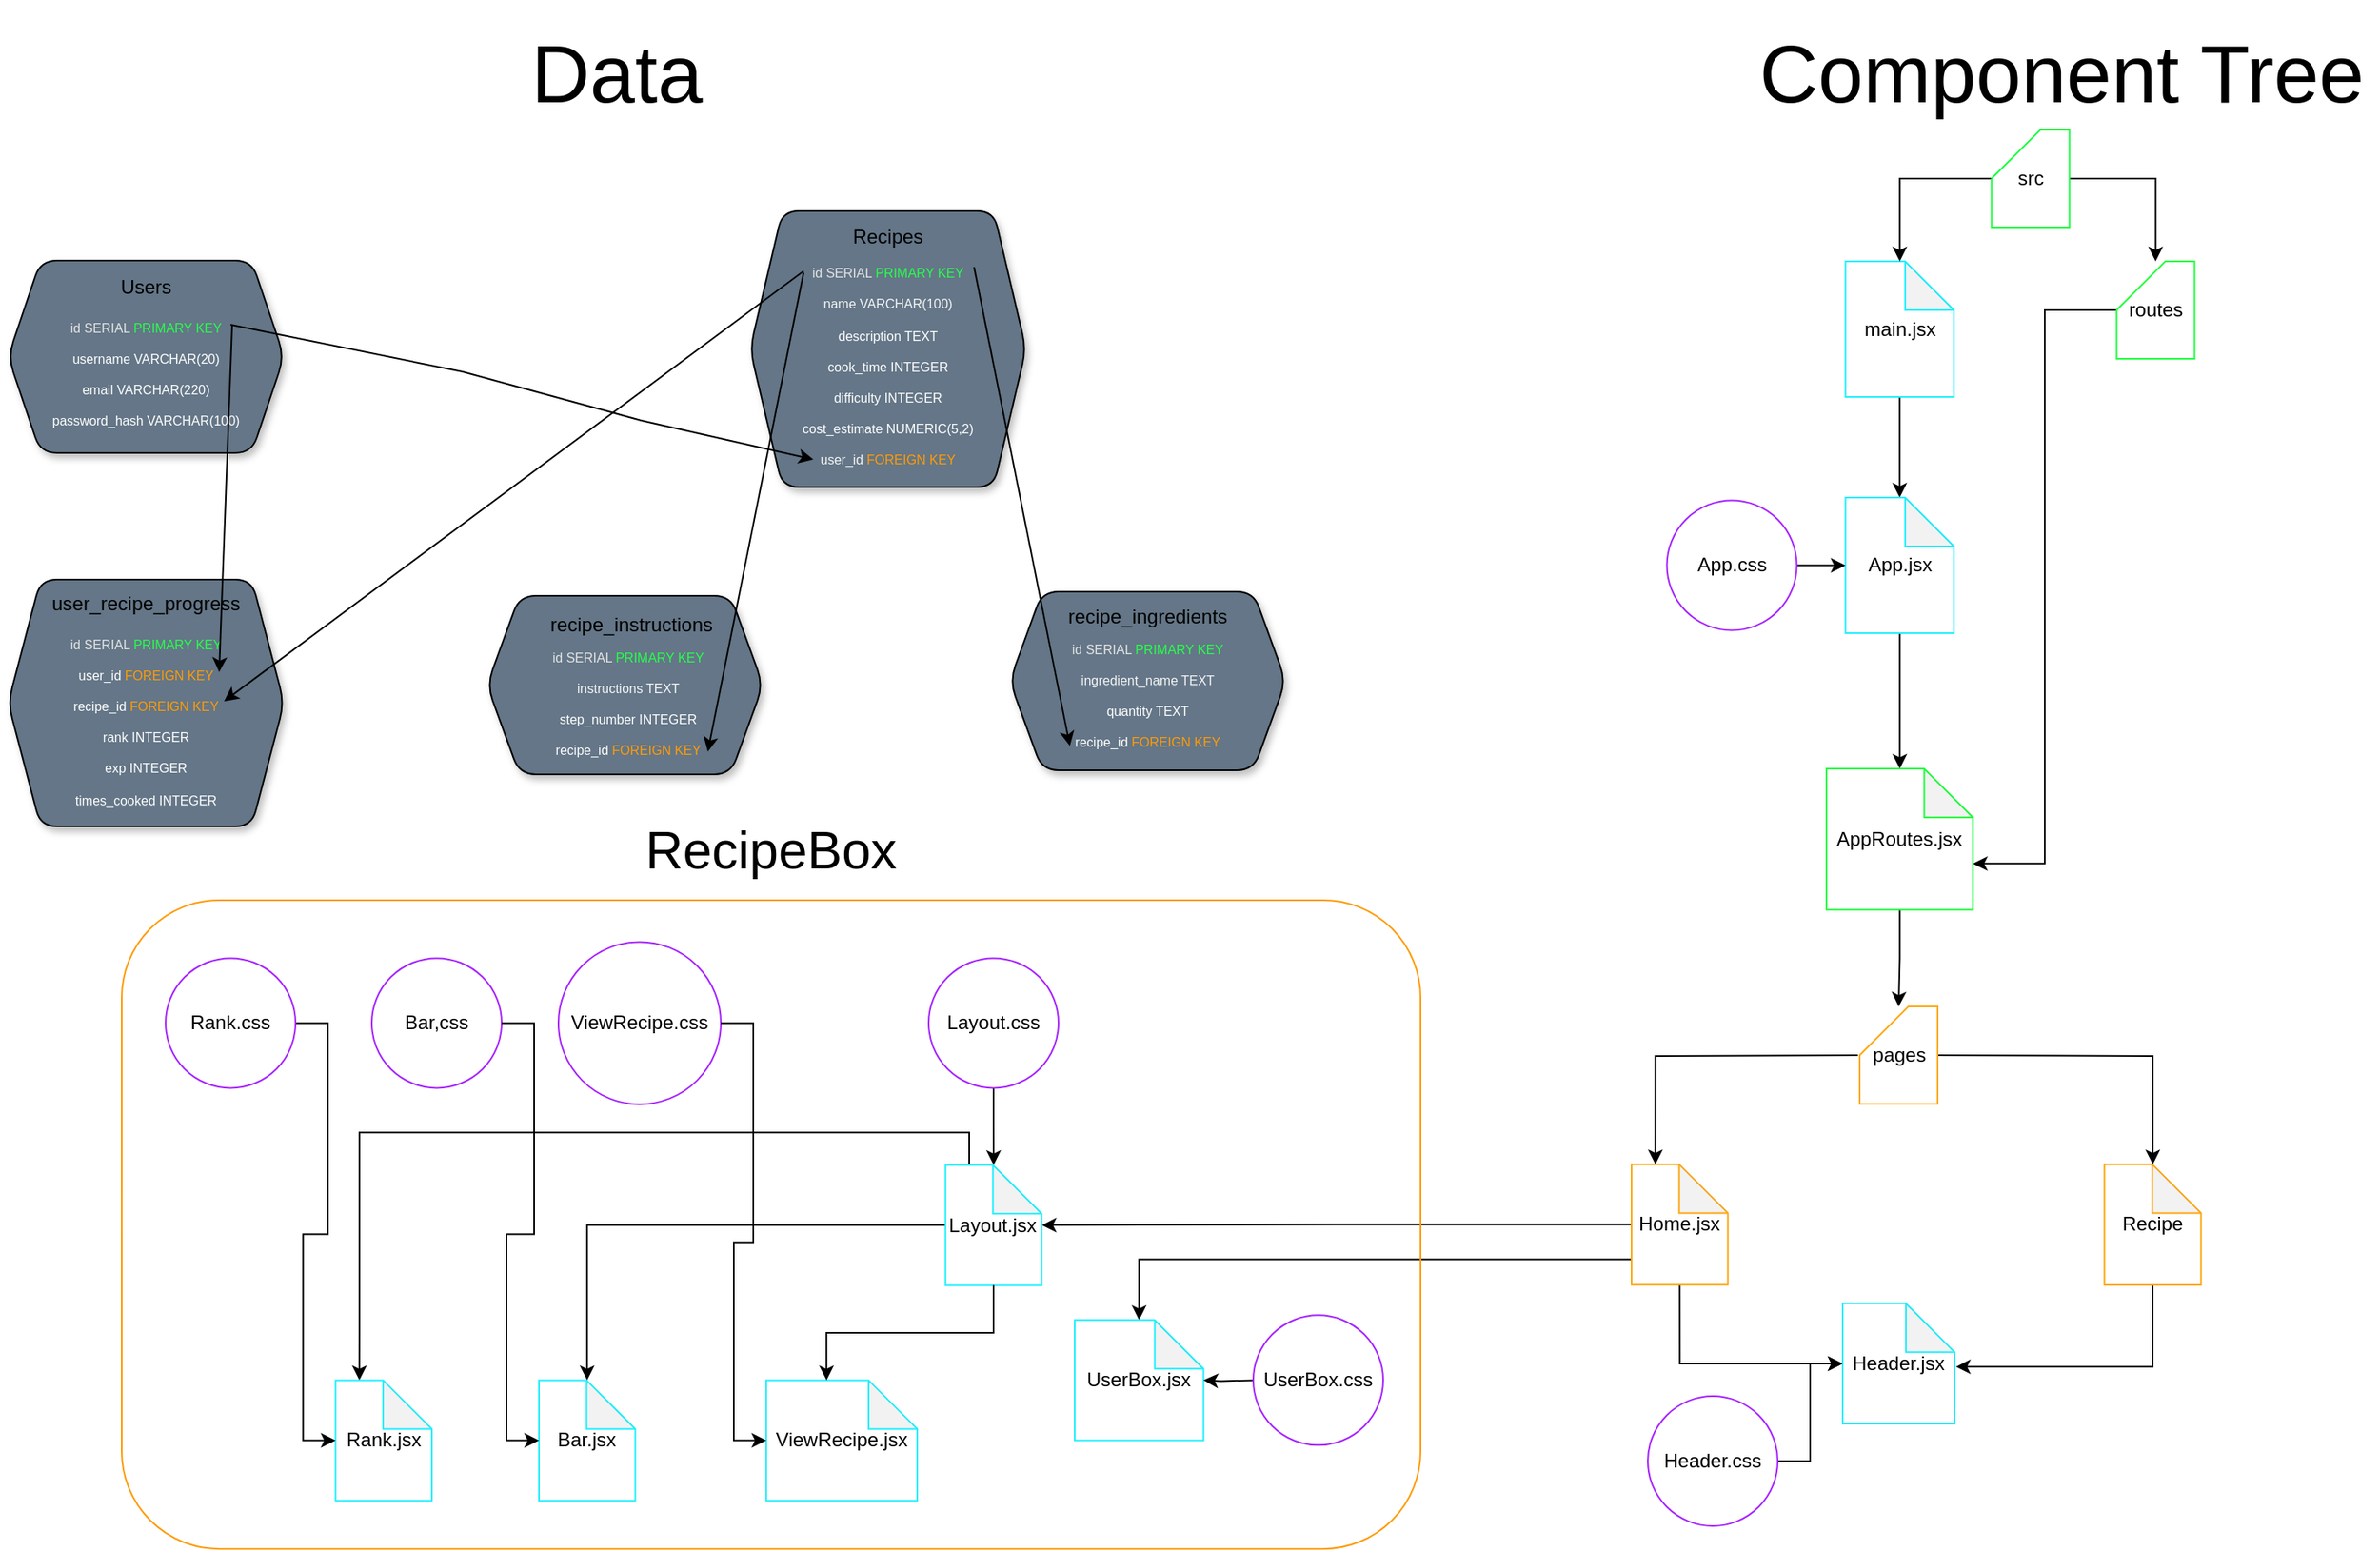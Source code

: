 <mxfile version="27.0.9">
  <diagram name="Σελίδα-1" id="8AF6oDcgmJQcUUftELe5">
    <mxGraphModel dx="1358" dy="809" grid="1" gridSize="10" guides="1" tooltips="1" connect="1" arrows="1" fold="1" page="1" pageScale="1" pageWidth="827" pageHeight="1169" math="0" shadow="0">
      <root>
        <mxCell id="0" />
        <mxCell id="1" parent="0" />
        <mxCell id="KfaM7NzPQtq9M0Lae5Ph-1" value="" style="shape=hexagon;perimeter=hexagonPerimeter2;whiteSpace=wrap;html=1;fixedSize=1;fillColor=#647687;fontColor=#ffffff;strokeColor=#000000;gradientColor=none;gradientDirection=north;rounded=1;shadow=1;" parent="1" vertex="1">
          <mxGeometry x="60" y="250.5" width="170" height="118.5" as="geometry" />
        </mxCell>
        <mxCell id="KfaM7NzPQtq9M0Lae5Ph-2" value="Users" style="text;html=1;align=center;verticalAlign=middle;whiteSpace=wrap;rounded=0;" parent="1" vertex="1">
          <mxGeometry x="115" y="251.5" width="60" height="30" as="geometry" />
        </mxCell>
        <mxCell id="KfaM7NzPQtq9M0Lae5Ph-8" value="&lt;font style=&quot;color: rgb(228, 228, 228);&quot;&gt;id SERIAL&lt;/font&gt; PRIMARY KEY&lt;div&gt;&lt;br&gt;&lt;font color=&quot;#ffffff&quot;&gt;username VARCHAR(20)&lt;/font&gt;&lt;/div&gt;&lt;div&gt;&lt;font style=&quot;color: rgb(255, 255, 255);&quot;&gt;&lt;br&gt;email VARCHAR(220)&lt;/font&gt;&lt;/div&gt;&lt;div&gt;&lt;font style=&quot;color: rgb(255, 255, 255);&quot;&gt;&lt;br&gt;password_hash VARCHAR(100)&lt;/font&gt;&lt;/div&gt;" style="text;align=center;verticalAlign=middle;rounded=0;fontSize=8;fontColor=#27FF4B;spacingTop=0;spacing=4;spacingRight=0;spacingBottom=0;flipH=1;flipV=1;whiteSpace=wrap;html=1;spacingLeft=0;horizontal=1;textShadow=0;fontFamily=Helvetica;" parent="1" vertex="1">
          <mxGeometry x="70" y="291.5" width="150" height="59" as="geometry" />
        </mxCell>
        <mxCell id="KfaM7NzPQtq9M0Lae5Ph-23" value="" style="shape=hexagon;perimeter=hexagonPerimeter2;whiteSpace=wrap;html=1;fixedSize=1;fillColor=#647687;fontColor=#ffffff;strokeColor=#000000;gradientColor=none;gradientDirection=north;rounded=1;shadow=1;" parent="1" vertex="1">
          <mxGeometry x="517" y="220" width="170" height="170" as="geometry" />
        </mxCell>
        <mxCell id="KfaM7NzPQtq9M0Lae5Ph-24" value="Recipes" style="text;html=1;align=center;verticalAlign=middle;whiteSpace=wrap;rounded=0;" parent="1" vertex="1">
          <mxGeometry x="572" y="221" width="60" height="30" as="geometry" />
        </mxCell>
        <mxCell id="KfaM7NzPQtq9M0Lae5Ph-25" value="&lt;font style=&quot;color: rgb(228, 228, 228);&quot;&gt;id SERIAL&lt;/font&gt; PRIMARY KEY&lt;div&gt;&lt;br&gt;&lt;div&gt;&lt;font style=&quot;color: rgb(246, 246, 246);&quot;&gt;name VARCHAR(100)&lt;/font&gt;&lt;/div&gt;&lt;div&gt;&lt;font style=&quot;color: rgb(255, 255, 255);&quot;&gt;&lt;br&gt;description TEXT&lt;/font&gt;&lt;/div&gt;&lt;div&gt;&lt;font style=&quot;color: rgb(255, 255, 255);&quot;&gt;&lt;br&gt;&lt;/font&gt;&lt;/div&gt;&lt;div&gt;&lt;font style=&quot;color: rgb(255, 255, 255);&quot;&gt;cook_time INTEGER&lt;/font&gt;&lt;/div&gt;&lt;div&gt;&lt;font style=&quot;color: rgb(255, 255, 255);&quot;&gt;&lt;br&gt;&lt;/font&gt;&lt;/div&gt;&lt;div&gt;&lt;font style=&quot;color: rgb(255, 255, 255);&quot;&gt;difficulty INTEGER&lt;/font&gt;&lt;/div&gt;&lt;div&gt;&lt;font style=&quot;color: rgb(255, 255, 255);&quot;&gt;&lt;br&gt;&lt;/font&gt;&lt;/div&gt;&lt;div&gt;&lt;font style=&quot;color: rgb(255, 255, 255);&quot;&gt;cost_estimate NUMERIC(5,2)&lt;/font&gt;&lt;/div&gt;&lt;div&gt;&lt;font style=&quot;color: rgb(255, 255, 255);&quot;&gt;&lt;br&gt;&lt;/font&gt;&lt;/div&gt;&lt;div&gt;&lt;font style=&quot;color: rgb(246, 246, 246);&quot;&gt;user_id&lt;/font&gt; &lt;font style=&quot;color: rgb(255, 155, 6);&quot;&gt;FOREIGN KEY&lt;/font&gt;&lt;/div&gt;&lt;/div&gt;" style="text;align=center;verticalAlign=middle;rounded=0;fontSize=8;fontColor=#27FF4B;spacingTop=0;spacing=4;spacingRight=0;spacingBottom=0;flipH=1;flipV=1;whiteSpace=wrap;html=1;spacingLeft=0;horizontal=1;textShadow=0;fontFamily=Helvetica;" parent="1" vertex="1">
          <mxGeometry x="527" y="261" width="150" height="109" as="geometry" />
        </mxCell>
        <mxCell id="KfaM7NzPQtq9M0Lae5Ph-28" value="" style="shape=hexagon;perimeter=hexagonPerimeter2;whiteSpace=wrap;html=1;fixedSize=1;fillColor=#647687;fontColor=#ffffff;strokeColor=#000000;gradientColor=none;gradientDirection=north;rounded=1;shadow=1;" parent="1" vertex="1">
          <mxGeometry x="355" y="457" width="170" height="110" as="geometry" />
        </mxCell>
        <mxCell id="KfaM7NzPQtq9M0Lae5Ph-29" value="recipe_instructions" style="text;html=1;align=center;verticalAlign=middle;whiteSpace=wrap;rounded=0;" parent="1" vertex="1">
          <mxGeometry x="414" y="460" width="60" height="30" as="geometry" />
        </mxCell>
        <mxCell id="KfaM7NzPQtq9M0Lae5Ph-30" value="&lt;font style=&quot;color: rgb(228, 228, 228);&quot;&gt;id SERIAL&lt;/font&gt; PRIMARY KEY&lt;div&gt;&lt;br&gt;&lt;div&gt;&lt;font style=&quot;color: rgb(246, 246, 246);&quot;&gt;instructions TEXT&lt;/font&gt;&lt;/div&gt;&lt;div&gt;&lt;font style=&quot;color: rgb(255, 255, 255);&quot;&gt;&lt;br&gt;step_number INTEGER&lt;/font&gt;&lt;/div&gt;&lt;div&gt;&lt;font style=&quot;color: rgb(255, 255, 255);&quot;&gt;&lt;br&gt;&lt;/font&gt;&lt;/div&gt;&lt;div&gt;&lt;span style=&quot;background-color: transparent;&quot;&gt;&lt;font color=&quot;#ffffff&quot;&gt;recipe_id&lt;/font&gt;&lt;/span&gt;&lt;span style=&quot;background-color: transparent; color: light-dark(rgb(39, 255, 75), rgb(0, 119, 0));&quot;&gt;&amp;nbsp;&lt;/span&gt;&lt;font style=&quot;background-color: transparent; color: rgb(255, 155, 6);&quot;&gt;FOREIGN KEY&lt;/font&gt;&lt;/div&gt;&lt;/div&gt;" style="text;align=center;verticalAlign=middle;rounded=0;fontSize=8;fontColor=#27FF4B;spacingTop=0;spacing=4;spacingRight=0;spacingBottom=0;flipH=1;flipV=1;whiteSpace=wrap;html=1;spacingLeft=0;horizontal=1;textShadow=0;fontFamily=Helvetica;" parent="1" vertex="1">
          <mxGeometry x="367" y="469" width="150" height="109" as="geometry" />
        </mxCell>
        <mxCell id="KfaM7NzPQtq9M0Lae5Ph-35" value="" style="endArrow=classic;html=1;rounded=0;" parent="1" edge="1">
          <mxGeometry width="50" height="50" relative="1" as="geometry">
            <mxPoint x="197" y="290" as="sourcePoint" />
            <mxPoint x="556" y="373" as="targetPoint" />
            <Array as="points">
              <mxPoint x="340" y="319" />
              <mxPoint x="450" y="349" />
            </Array>
          </mxGeometry>
        </mxCell>
        <mxCell id="KfaM7NzPQtq9M0Lae5Ph-39" value="" style="shape=hexagon;perimeter=hexagonPerimeter2;whiteSpace=wrap;html=1;fixedSize=1;fillColor=#647687;fontColor=#ffffff;strokeColor=#000000;gradientColor=none;gradientDirection=north;rounded=1;shadow=1;" parent="1" vertex="1">
          <mxGeometry x="677" y="454.5" width="170" height="110" as="geometry" />
        </mxCell>
        <mxCell id="KfaM7NzPQtq9M0Lae5Ph-40" value="recipe_ingredients" style="text;html=1;align=center;verticalAlign=middle;whiteSpace=wrap;rounded=0;" parent="1" vertex="1">
          <mxGeometry x="732" y="454.5" width="60" height="30" as="geometry" />
        </mxCell>
        <mxCell id="KfaM7NzPQtq9M0Lae5Ph-41" value="&lt;font style=&quot;color: rgb(228, 228, 228);&quot;&gt;id SERIAL&lt;/font&gt; PRIMARY KEY&lt;div&gt;&lt;br&gt;&lt;div&gt;&lt;font style=&quot;color: rgb(246, 246, 246);&quot;&gt;ingredient_name TEXT&lt;/font&gt;&lt;/div&gt;&lt;div&gt;&lt;font style=&quot;color: rgb(255, 255, 255);&quot;&gt;&lt;br&gt;quantity TEXT&lt;/font&gt;&lt;/div&gt;&lt;div&gt;&lt;font style=&quot;color: rgb(255, 255, 255);&quot;&gt;&lt;br&gt;&lt;/font&gt;&lt;/div&gt;&lt;div&gt;&lt;span style=&quot;background-color: transparent;&quot;&gt;&lt;font color=&quot;#ffffff&quot;&gt;recipe_id&lt;/font&gt;&lt;/span&gt;&lt;span style=&quot;background-color: transparent; color: light-dark(rgb(39, 255, 75), rgb(0, 119, 0));&quot;&gt;&amp;nbsp;&lt;/span&gt;&lt;font style=&quot;background-color: transparent; color: rgb(255, 155, 6);&quot;&gt;FOREIGN KEY&lt;/font&gt;&lt;/div&gt;&lt;/div&gt;" style="text;align=center;verticalAlign=middle;rounded=0;fontSize=8;fontColor=#27FF4B;spacingTop=0;spacing=4;spacingRight=0;spacingBottom=0;flipH=1;flipV=1;whiteSpace=wrap;html=1;spacingLeft=0;horizontal=1;textShadow=0;fontFamily=Helvetica;" parent="1" vertex="1">
          <mxGeometry x="687" y="464.5" width="150" height="109" as="geometry" />
        </mxCell>
        <mxCell id="KfaM7NzPQtq9M0Lae5Ph-43" value="" style="shape=hexagon;perimeter=hexagonPerimeter2;whiteSpace=wrap;html=1;fixedSize=1;fillColor=#647687;fontColor=#ffffff;strokeColor=#000000;gradientColor=none;gradientDirection=north;rounded=1;shadow=1;" parent="1" vertex="1">
          <mxGeometry x="60" y="447" width="170" height="152" as="geometry" />
        </mxCell>
        <mxCell id="KfaM7NzPQtq9M0Lae5Ph-44" value="user_recipe_progress" style="text;html=1;align=center;verticalAlign=middle;whiteSpace=wrap;rounded=0;" parent="1" vertex="1">
          <mxGeometry x="115" y="447" width="60" height="30" as="geometry" />
        </mxCell>
        <mxCell id="KfaM7NzPQtq9M0Lae5Ph-45" value="&lt;font style=&quot;color: rgb(228, 228, 228);&quot;&gt;id SERIAL&lt;/font&gt; PRIMARY KEY&lt;div&gt;&lt;br&gt;&lt;font color=&quot;#ffffff&quot;&gt;user_id &lt;/font&gt;&lt;font style=&quot;color: rgb(255, 155, 6);&quot;&gt;FOREIGN KEY&lt;/font&gt;&lt;/div&gt;&lt;div&gt;&lt;font style=&quot;color: rgb(255, 255, 255);&quot;&gt;&lt;br&gt;recipe_id &lt;/font&gt;&lt;font style=&quot;color: rgb(255, 155, 6);&quot;&gt;FOREIGN KEY&lt;/font&gt;&lt;/div&gt;&lt;div&gt;&lt;font style=&quot;color: rgb(255, 255, 255);&quot;&gt;&lt;br&gt;rank INTEGER&lt;/font&gt;&lt;/div&gt;&lt;div&gt;&lt;font style=&quot;color: rgb(255, 255, 255);&quot;&gt;&lt;br&gt;&lt;/font&gt;&lt;/div&gt;&lt;div&gt;&lt;font style=&quot;color: rgb(255, 255, 255);&quot;&gt;exp INTEGER&lt;/font&gt;&lt;/div&gt;&lt;div&gt;&lt;font style=&quot;color: rgb(255, 255, 255);&quot;&gt;&lt;br&gt;&lt;/font&gt;&lt;/div&gt;&lt;div&gt;&lt;font style=&quot;color: rgb(255, 255, 255);&quot;&gt;times_cooked INTEGER&lt;/font&gt;&lt;/div&gt;" style="text;align=center;verticalAlign=middle;rounded=0;fontSize=8;fontColor=#27FF4B;spacingTop=0;spacing=4;spacingRight=0;spacingBottom=0;flipH=1;flipV=1;whiteSpace=wrap;html=1;spacingLeft=0;horizontal=1;textShadow=0;fontFamily=Helvetica;" parent="1" vertex="1">
          <mxGeometry x="70" y="505.5" width="150" height="59" as="geometry" />
        </mxCell>
        <mxCell id="KfaM7NzPQtq9M0Lae5Ph-47" value="" style="endArrow=classic;html=1;rounded=0;" parent="1" edge="1">
          <mxGeometry width="50" height="50" relative="1" as="geometry">
            <mxPoint x="550" y="258" as="sourcePoint" />
            <mxPoint x="491" y="552.952" as="targetPoint" />
          </mxGeometry>
        </mxCell>
        <mxCell id="KfaM7NzPQtq9M0Lae5Ph-49" value="" style="endArrow=classic;html=1;rounded=0;" parent="1" edge="1">
          <mxGeometry width="50" height="50" relative="1" as="geometry">
            <mxPoint x="655" y="254.5" as="sourcePoint" />
            <mxPoint x="714" y="549.452" as="targetPoint" />
          </mxGeometry>
        </mxCell>
        <mxCell id="KfaM7NzPQtq9M0Lae5Ph-51" value="" style="endArrow=classic;html=1;rounded=0;" parent="1" edge="1">
          <mxGeometry width="50" height="50" relative="1" as="geometry">
            <mxPoint x="550" y="257" as="sourcePoint" />
            <mxPoint x="193" y="522" as="targetPoint" />
          </mxGeometry>
        </mxCell>
        <mxCell id="KfaM7NzPQtq9M0Lae5Ph-53" value="" style="endArrow=classic;html=1;rounded=0;" parent="1" edge="1">
          <mxGeometry width="50" height="50" relative="1" as="geometry">
            <mxPoint x="198" y="290" as="sourcePoint" />
            <mxPoint x="190" y="503.952" as="targetPoint" />
          </mxGeometry>
        </mxCell>
        <mxCell id="v2PRVIUzCw1DyUCOsPX0-2" value="&lt;font style=&quot;font-size: 50px;&quot;&gt;Data&lt;/font&gt;" style="text;html=1;align=center;verticalAlign=middle;whiteSpace=wrap;rounded=0;strokeWidth=3;" vertex="1" parent="1">
          <mxGeometry x="345" y="90" width="180" height="90" as="geometry" />
        </mxCell>
        <mxCell id="v2PRVIUzCw1DyUCOsPX0-3" value="&lt;font style=&quot;font-size: 50px;&quot;&gt;Component Tree&lt;/font&gt;" style="text;html=1;align=center;verticalAlign=middle;whiteSpace=wrap;rounded=0;strokeWidth=3;" vertex="1" parent="1">
          <mxGeometry x="1130" y="90" width="390" height="90" as="geometry" />
        </mxCell>
        <mxCell id="v2PRVIUzCw1DyUCOsPX0-7" value="" style="edgeStyle=orthogonalEdgeStyle;rounded=0;orthogonalLoop=1;jettySize=auto;html=1;" edge="1" parent="1" source="v2PRVIUzCw1DyUCOsPX0-5" target="v2PRVIUzCw1DyUCOsPX0-6">
          <mxGeometry relative="1" as="geometry" />
        </mxCell>
        <mxCell id="v2PRVIUzCw1DyUCOsPX0-5" value="main.jsx" style="shape=note;whiteSpace=wrap;html=1;backgroundOutline=1;darkOpacity=0.05;strokeColor=#1FF0FF;" vertex="1" parent="1">
          <mxGeometry x="1191.75" y="251" width="66.8" height="83.5" as="geometry" />
        </mxCell>
        <mxCell id="v2PRVIUzCw1DyUCOsPX0-55" value="" style="edgeStyle=orthogonalEdgeStyle;rounded=0;orthogonalLoop=1;jettySize=auto;html=1;" edge="1" parent="1" source="v2PRVIUzCw1DyUCOsPX0-6" target="v2PRVIUzCw1DyUCOsPX0-27">
          <mxGeometry relative="1" as="geometry" />
        </mxCell>
        <mxCell id="v2PRVIUzCw1DyUCOsPX0-6" value="App.jsx" style="shape=note;whiteSpace=wrap;html=1;backgroundOutline=1;darkOpacity=0.05;strokeColor=#1FF0FF;" vertex="1" parent="1">
          <mxGeometry x="1191.75" y="396.5" width="66.8" height="83.5" as="geometry" />
        </mxCell>
        <mxCell id="v2PRVIUzCw1DyUCOsPX0-23" value="" style="edgeStyle=orthogonalEdgeStyle;rounded=0;orthogonalLoop=1;jettySize=auto;html=1;" edge="1" parent="1" source="v2PRVIUzCw1DyUCOsPX0-21" target="v2PRVIUzCw1DyUCOsPX0-5">
          <mxGeometry relative="1" as="geometry" />
        </mxCell>
        <mxCell id="v2PRVIUzCw1DyUCOsPX0-26" value="" style="edgeStyle=orthogonalEdgeStyle;rounded=0;orthogonalLoop=1;jettySize=auto;html=1;" edge="1" parent="1" source="v2PRVIUzCw1DyUCOsPX0-21" target="v2PRVIUzCw1DyUCOsPX0-25">
          <mxGeometry relative="1" as="geometry" />
        </mxCell>
        <mxCell id="v2PRVIUzCw1DyUCOsPX0-21" value="src" style="shape=card;whiteSpace=wrap;html=1;strokeColor=#15FF3C;" vertex="1" parent="1">
          <mxGeometry x="1281.75" y="170" width="48" height="60" as="geometry" />
        </mxCell>
        <mxCell id="v2PRVIUzCw1DyUCOsPX0-28" value="" style="edgeStyle=orthogonalEdgeStyle;rounded=0;orthogonalLoop=1;jettySize=auto;html=1;entryX=0;entryY=0;entryDx=90.2;entryDy=58.44;entryPerimeter=0;" edge="1" parent="1" source="v2PRVIUzCw1DyUCOsPX0-25" target="v2PRVIUzCw1DyUCOsPX0-27">
          <mxGeometry relative="1" as="geometry" />
        </mxCell>
        <mxCell id="v2PRVIUzCw1DyUCOsPX0-25" value="routes" style="shape=card;whiteSpace=wrap;html=1;strokeColor=#1DFF3B;" vertex="1" parent="1">
          <mxGeometry x="1358.75" y="251" width="48" height="60" as="geometry" />
        </mxCell>
        <mxCell id="v2PRVIUzCw1DyUCOsPX0-33" value="" style="edgeStyle=orthogonalEdgeStyle;rounded=0;orthogonalLoop=1;jettySize=auto;html=1;" edge="1" parent="1" target="v2PRVIUzCw1DyUCOsPX0-32">
          <mxGeometry relative="1" as="geometry">
            <mxPoint x="1247.4" y="740" as="sourcePoint" />
          </mxGeometry>
        </mxCell>
        <mxCell id="v2PRVIUzCw1DyUCOsPX0-56" value="" style="edgeStyle=orthogonalEdgeStyle;rounded=0;orthogonalLoop=1;jettySize=auto;html=1;" edge="1" parent="1" source="v2PRVIUzCw1DyUCOsPX0-27" target="v2PRVIUzCw1DyUCOsPX0-42">
          <mxGeometry relative="1" as="geometry" />
        </mxCell>
        <mxCell id="v2PRVIUzCw1DyUCOsPX0-27" value="AppRoutes.jsx" style="shape=note;whiteSpace=wrap;html=1;backgroundOutline=1;darkOpacity=0.05;strokeColor=#1DFF3B;" vertex="1" parent="1">
          <mxGeometry x="1180.05" y="563.5" width="90.2" height="86.88" as="geometry" />
        </mxCell>
        <mxCell id="v2PRVIUzCw1DyUCOsPX0-38" value="" style="edgeStyle=orthogonalEdgeStyle;rounded=0;orthogonalLoop=1;jettySize=auto;html=1;exitX=0.5;exitY=1;exitDx=0;exitDy=0;exitPerimeter=0;entryX=0;entryY=0.5;entryDx=0;entryDy=0;entryPerimeter=0;" edge="1" parent="1" source="v2PRVIUzCw1DyUCOsPX0-30" target="v2PRVIUzCw1DyUCOsPX0-34">
          <mxGeometry relative="1" as="geometry" />
        </mxCell>
        <mxCell id="v2PRVIUzCw1DyUCOsPX0-40" value="" style="edgeStyle=orthogonalEdgeStyle;rounded=0;orthogonalLoop=1;jettySize=auto;html=1;exitX=0.008;exitY=0.79;exitDx=0;exitDy=0;exitPerimeter=0;" edge="1" parent="1" source="v2PRVIUzCw1DyUCOsPX0-30" target="v2PRVIUzCw1DyUCOsPX0-39">
          <mxGeometry relative="1" as="geometry" />
        </mxCell>
        <mxCell id="v2PRVIUzCw1DyUCOsPX0-46" value="" style="edgeStyle=orthogonalEdgeStyle;rounded=0;orthogonalLoop=1;jettySize=auto;html=1;" edge="1" parent="1" source="v2PRVIUzCw1DyUCOsPX0-30" target="v2PRVIUzCw1DyUCOsPX0-45">
          <mxGeometry relative="1" as="geometry" />
        </mxCell>
        <mxCell id="v2PRVIUzCw1DyUCOsPX0-30" value="Home.jsx" style="shape=note;whiteSpace=wrap;html=1;backgroundOutline=1;darkOpacity=0.05;strokeColor=#FFA710;" vertex="1" parent="1">
          <mxGeometry x="1060" y="807.19" width="59.3" height="74.13" as="geometry" />
        </mxCell>
        <mxCell id="v2PRVIUzCw1DyUCOsPX0-36" value="" style="edgeStyle=orthogonalEdgeStyle;rounded=0;orthogonalLoop=1;jettySize=auto;html=1;entryX=1.011;entryY=0.526;entryDx=0;entryDy=0;entryPerimeter=0;exitX=0.5;exitY=1;exitDx=0;exitDy=0;exitPerimeter=0;" edge="1" parent="1" source="v2PRVIUzCw1DyUCOsPX0-32" target="v2PRVIUzCw1DyUCOsPX0-34">
          <mxGeometry relative="1" as="geometry" />
        </mxCell>
        <mxCell id="v2PRVIUzCw1DyUCOsPX0-32" value="Recipe" style="shape=note;whiteSpace=wrap;html=1;backgroundOutline=1;darkOpacity=0.05;fillColor=none;strokeColor=#FFA710;" vertex="1" parent="1">
          <mxGeometry x="1351.25" y="807.19" width="59.5" height="74.37" as="geometry" />
        </mxCell>
        <mxCell id="v2PRVIUzCw1DyUCOsPX0-34" value="Header.jsx" style="shape=note;whiteSpace=wrap;html=1;backgroundOutline=1;darkOpacity=0.05;strokeColor=#1FF0FF;" vertex="1" parent="1">
          <mxGeometry x="1190" y="892.93" width="69" height="74.13" as="geometry" />
        </mxCell>
        <mxCell id="v2PRVIUzCw1DyUCOsPX0-39" value="UserBox.jsx" style="shape=note;whiteSpace=wrap;html=1;backgroundOutline=1;darkOpacity=0.05;strokeColor=#1FF0FF;" vertex="1" parent="1">
          <mxGeometry x="717.0" y="903.12" width="79.3" height="74.13" as="geometry" />
        </mxCell>
        <mxCell id="v2PRVIUzCw1DyUCOsPX0-42" value="pages" style="shape=card;whiteSpace=wrap;html=1;strokeColor=#FFA710;" vertex="1" parent="1">
          <mxGeometry x="1200.5" y="710" width="48" height="60" as="geometry" />
        </mxCell>
        <mxCell id="v2PRVIUzCw1DyUCOsPX0-44" style="edgeStyle=orthogonalEdgeStyle;rounded=0;orthogonalLoop=1;jettySize=auto;html=1;entryX=0;entryY=0;entryDx=14.65;entryDy=0;entryPerimeter=0;" edge="1" parent="1" target="v2PRVIUzCw1DyUCOsPX0-30">
          <mxGeometry relative="1" as="geometry">
            <mxPoint x="1199.4" y="740" as="sourcePoint" />
          </mxGeometry>
        </mxCell>
        <mxCell id="v2PRVIUzCw1DyUCOsPX0-48" value="" style="edgeStyle=orthogonalEdgeStyle;rounded=0;orthogonalLoop=1;jettySize=auto;html=1;exitX=0;exitY=0;exitDx=14.65;exitDy=0;exitPerimeter=0;entryX=0;entryY=0;entryDx=14.65;entryDy=0;entryPerimeter=0;" edge="1" parent="1" source="v2PRVIUzCw1DyUCOsPX0-45" target="v2PRVIUzCw1DyUCOsPX0-47">
          <mxGeometry relative="1" as="geometry">
            <mxPoint x="287" y="930.19" as="targetPoint" />
          </mxGeometry>
        </mxCell>
        <mxCell id="v2PRVIUzCw1DyUCOsPX0-52" value="" style="edgeStyle=orthogonalEdgeStyle;rounded=0;orthogonalLoop=1;jettySize=auto;html=1;" edge="1" parent="1" source="v2PRVIUzCw1DyUCOsPX0-45" target="v2PRVIUzCw1DyUCOsPX0-51">
          <mxGeometry relative="1" as="geometry" />
        </mxCell>
        <mxCell id="v2PRVIUzCw1DyUCOsPX0-45" value="Layout.jsx" style="shape=note;whiteSpace=wrap;html=1;backgroundOutline=1;darkOpacity=0.05;strokeColor=#1FF0FF;" vertex="1" parent="1">
          <mxGeometry x="637.35" y="807.62" width="59.3" height="74.13" as="geometry" />
        </mxCell>
        <mxCell id="v2PRVIUzCw1DyUCOsPX0-47" value="Rank.jsx" style="shape=note;whiteSpace=wrap;html=1;backgroundOutline=1;darkOpacity=0.05;strokeColor=#1FF0FF;" vertex="1" parent="1">
          <mxGeometry x="261.7" y="940.19" width="59.3" height="74.13" as="geometry" />
        </mxCell>
        <mxCell id="v2PRVIUzCw1DyUCOsPX0-49" value="ViewRecipe.jsx" style="shape=note;whiteSpace=wrap;html=1;backgroundOutline=1;darkOpacity=0.05;strokeColor=#1FF0FF;" vertex="1" parent="1">
          <mxGeometry x="527.0" y="940.19" width="93" height="74.13" as="geometry" />
        </mxCell>
        <mxCell id="v2PRVIUzCw1DyUCOsPX0-51" value="Bar.jsx" style="shape=note;whiteSpace=wrap;html=1;backgroundOutline=1;darkOpacity=0.05;strokeColor=#1FF0FF;" vertex="1" parent="1">
          <mxGeometry x="387.0" y="940.19" width="59.3" height="74.13" as="geometry" />
        </mxCell>
        <mxCell id="v2PRVIUzCw1DyUCOsPX0-53" style="edgeStyle=orthogonalEdgeStyle;rounded=0;orthogonalLoop=1;jettySize=auto;html=1;entryX=0.399;entryY=0;entryDx=0;entryDy=0;entryPerimeter=0;exitX=0.5;exitY=1;exitDx=0;exitDy=0;exitPerimeter=0;" edge="1" parent="1" source="v2PRVIUzCw1DyUCOsPX0-45" target="v2PRVIUzCw1DyUCOsPX0-49">
          <mxGeometry relative="1" as="geometry" />
        </mxCell>
        <mxCell id="v2PRVIUzCw1DyUCOsPX0-60" value="" style="edgeStyle=orthogonalEdgeStyle;rounded=0;orthogonalLoop=1;jettySize=auto;html=1;" edge="1" parent="1" source="v2PRVIUzCw1DyUCOsPX0-59" target="v2PRVIUzCw1DyUCOsPX0-6">
          <mxGeometry relative="1" as="geometry" />
        </mxCell>
        <mxCell id="v2PRVIUzCw1DyUCOsPX0-59" value="App.css" style="ellipse;whiteSpace=wrap;html=1;aspect=fixed;strokeColor=#A724FF;" vertex="1" parent="1">
          <mxGeometry x="1081.75" y="398.25" width="80" height="80" as="geometry" />
        </mxCell>
        <mxCell id="v2PRVIUzCw1DyUCOsPX0-62" value="" style="edgeStyle=orthogonalEdgeStyle;rounded=0;orthogonalLoop=1;jettySize=auto;html=1;" edge="1" parent="1" source="v2PRVIUzCw1DyUCOsPX0-61" target="v2PRVIUzCw1DyUCOsPX0-34">
          <mxGeometry relative="1" as="geometry" />
        </mxCell>
        <mxCell id="v2PRVIUzCw1DyUCOsPX0-61" value="Header.css" style="ellipse;whiteSpace=wrap;html=1;aspect=fixed;strokeColor=#A724FF;" vertex="1" parent="1">
          <mxGeometry x="1070" y="950" width="80" height="80" as="geometry" />
        </mxCell>
        <mxCell id="v2PRVIUzCw1DyUCOsPX0-64" value="" style="edgeStyle=orthogonalEdgeStyle;rounded=0;orthogonalLoop=1;jettySize=auto;html=1;" edge="1" parent="1" source="v2PRVIUzCw1DyUCOsPX0-63" target="v2PRVIUzCw1DyUCOsPX0-45">
          <mxGeometry relative="1" as="geometry" />
        </mxCell>
        <mxCell id="v2PRVIUzCw1DyUCOsPX0-63" value="Layout.css" style="ellipse;whiteSpace=wrap;html=1;aspect=fixed;strokeColor=#A724FF;" vertex="1" parent="1">
          <mxGeometry x="627" y="680.19" width="80" height="80" as="geometry" />
        </mxCell>
        <mxCell id="v2PRVIUzCw1DyUCOsPX0-67" value="" style="edgeStyle=orthogonalEdgeStyle;rounded=0;orthogonalLoop=1;jettySize=auto;html=1;" edge="1" parent="1" target="v2PRVIUzCw1DyUCOsPX0-39">
          <mxGeometry relative="1" as="geometry">
            <mxPoint x="827.0" y="940.19" as="sourcePoint" />
          </mxGeometry>
        </mxCell>
        <mxCell id="v2PRVIUzCw1DyUCOsPX0-65" value="UserBox.css" style="ellipse;whiteSpace=wrap;html=1;aspect=fixed;strokeColor=#A724FF;" vertex="1" parent="1">
          <mxGeometry x="827" y="900.18" width="80" height="80" as="geometry" />
        </mxCell>
        <mxCell id="v2PRVIUzCw1DyUCOsPX0-69" value="" style="edgeStyle=orthogonalEdgeStyle;rounded=0;orthogonalLoop=1;jettySize=auto;html=1;entryX=0;entryY=0.5;entryDx=0;entryDy=0;entryPerimeter=0;" edge="1" parent="1" source="v2PRVIUzCw1DyUCOsPX0-68" target="v2PRVIUzCw1DyUCOsPX0-47">
          <mxGeometry relative="1" as="geometry" />
        </mxCell>
        <mxCell id="v2PRVIUzCw1DyUCOsPX0-68" value="Rank.css" style="ellipse;whiteSpace=wrap;html=1;aspect=fixed;strokeColor=#A724FF;" vertex="1" parent="1">
          <mxGeometry x="157" y="680.19" width="80" height="80" as="geometry" />
        </mxCell>
        <mxCell id="v2PRVIUzCw1DyUCOsPX0-70" value="Bar,css" style="ellipse;whiteSpace=wrap;html=1;aspect=fixed;strokeColor=#A724FF;" vertex="1" parent="1">
          <mxGeometry x="284" y="680.19" width="80" height="80" as="geometry" />
        </mxCell>
        <mxCell id="v2PRVIUzCw1DyUCOsPX0-72" style="edgeStyle=orthogonalEdgeStyle;rounded=0;orthogonalLoop=1;jettySize=auto;html=1;entryX=0;entryY=0.5;entryDx=0;entryDy=0;entryPerimeter=0;" edge="1" parent="1" source="v2PRVIUzCw1DyUCOsPX0-70" target="v2PRVIUzCw1DyUCOsPX0-51">
          <mxGeometry relative="1" as="geometry" />
        </mxCell>
        <mxCell id="v2PRVIUzCw1DyUCOsPX0-73" value="ViewRecipe.css" style="ellipse;whiteSpace=wrap;html=1;aspect=fixed;strokeColor=#A724FF;" vertex="1" parent="1">
          <mxGeometry x="399" y="670.19" width="100" height="100" as="geometry" />
        </mxCell>
        <mxCell id="v2PRVIUzCw1DyUCOsPX0-74" style="edgeStyle=orthogonalEdgeStyle;rounded=0;orthogonalLoop=1;jettySize=auto;html=1;entryX=0;entryY=0.5;entryDx=0;entryDy=0;entryPerimeter=0;" edge="1" parent="1" source="v2PRVIUzCw1DyUCOsPX0-73" target="v2PRVIUzCw1DyUCOsPX0-49">
          <mxGeometry relative="1" as="geometry">
            <mxPoint x="517" y="1000.19" as="targetPoint" />
          </mxGeometry>
        </mxCell>
        <mxCell id="v2PRVIUzCw1DyUCOsPX0-76" value="" style="rounded=1;whiteSpace=wrap;html=1;fillColor=none;glass=0;shadow=0;strokeColor=#FF9B06;" vertex="1" parent="1">
          <mxGeometry x="130" y="644.45" width="800" height="399.62" as="geometry" />
        </mxCell>
        <mxCell id="v2PRVIUzCw1DyUCOsPX0-77" value="&lt;font style=&quot;font-size: 32px;&quot;&gt;RecipeBox&lt;/font&gt;" style="text;html=1;align=center;verticalAlign=middle;whiteSpace=wrap;rounded=0;" vertex="1" parent="1">
          <mxGeometry x="500" y="599" width="60" height="30" as="geometry" />
        </mxCell>
      </root>
    </mxGraphModel>
  </diagram>
</mxfile>

